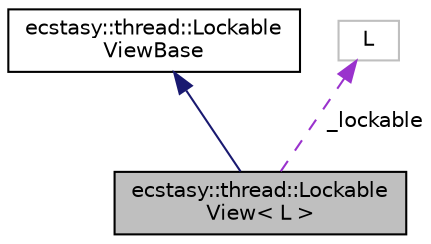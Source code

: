 digraph "ecstasy::thread::LockableView&lt; L &gt;"
{
 // LATEX_PDF_SIZE
  edge [fontname="Helvetica",fontsize="10",labelfontname="Helvetica",labelfontsize="10"];
  node [fontname="Helvetica",fontsize="10",shape=record];
  Node1 [label="ecstasy::thread::Lockable\lView\< L \>",height=0.2,width=0.4,color="black", fillcolor="grey75", style="filled", fontcolor="black",tooltip="Thread safe view of a Lockable object."];
  Node2 -> Node1 [dir="back",color="midnightblue",fontsize="10",style="solid",fontname="Helvetica"];
  Node2 [label="ecstasy::thread::Lockable\lViewBase",height=0.2,width=0.4,color="black", fillcolor="white", style="filled",URL="$classecstasy_1_1thread_1_1_lockable_view_base.html",tooltip="Non template base class for LockableView<T> types."];
  Node3 -> Node1 [dir="back",color="darkorchid3",fontsize="10",style="dashed",label=" _lockable" ,fontname="Helvetica"];
  Node3 [label="L",height=0.2,width=0.4,color="grey75", fillcolor="white", style="filled",tooltip=" "];
}
